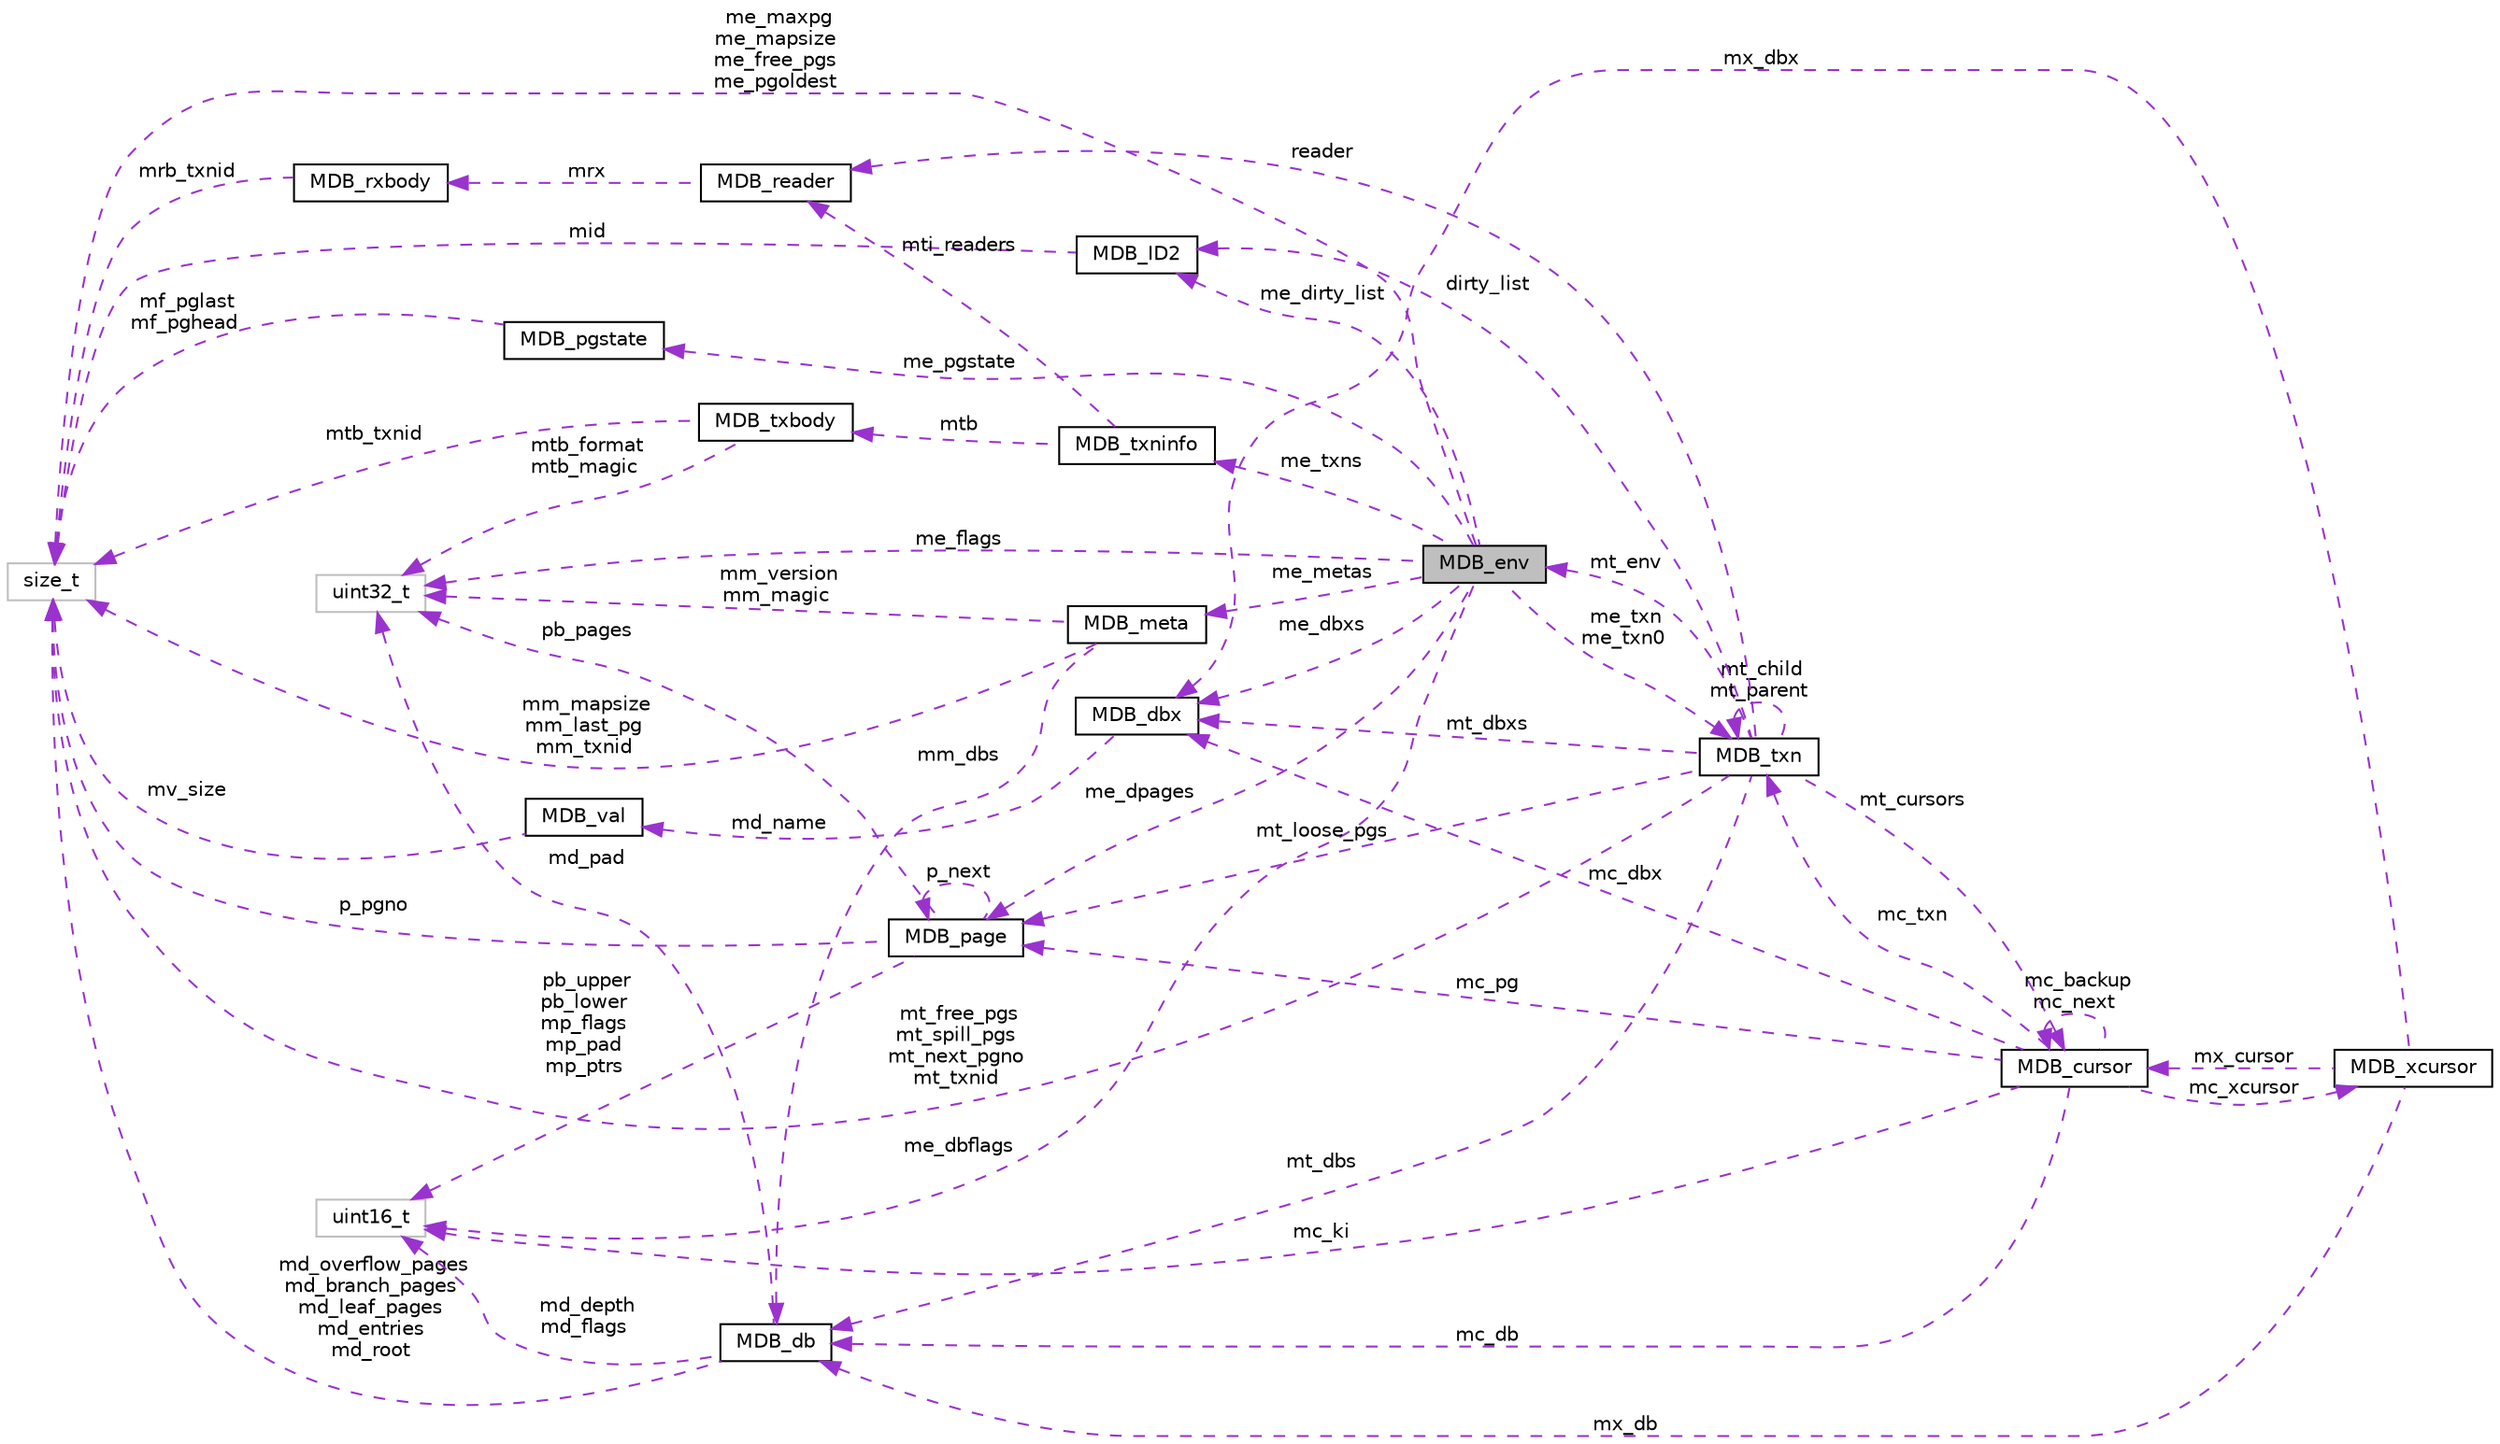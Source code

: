 digraph "MDB_env"
{
  edge [fontname="Helvetica",fontsize="10",labelfontname="Helvetica",labelfontsize="10"];
  node [fontname="Helvetica",fontsize="10",shape=record];
  rankdir="LR";
  Node1 [label="MDB_env",height=0.2,width=0.4,color="black", fillcolor="grey75", style="filled", fontcolor="black"];
  Node2 -> Node1 [dir="back",color="darkorchid3",fontsize="10",style="dashed",label=" me_flags" ,fontname="Helvetica"];
  Node2 [label="uint32_t",height=0.2,width=0.4,color="grey75", fillcolor="white", style="filled"];
  Node3 -> Node1 [dir="back",color="darkorchid3",fontsize="10",style="dashed",label=" me_dbxs" ,fontname="Helvetica"];
  Node3 [label="MDB_dbx",height=0.2,width=0.4,color="black", fillcolor="white", style="filled",URL="$struct_m_d_b__dbx.html"];
  Node4 -> Node3 [dir="back",color="darkorchid3",fontsize="10",style="dashed",label=" md_name" ,fontname="Helvetica"];
  Node4 [label="MDB_val",height=0.2,width=0.4,color="black", fillcolor="white", style="filled",URL="$struct_m_d_b__val.html",tooltip="Generic structure used for passing keys and data in and out of the database. "];
  Node5 -> Node4 [dir="back",color="darkorchid3",fontsize="10",style="dashed",label=" mv_size" ,fontname="Helvetica"];
  Node5 [label="size_t",height=0.2,width=0.4,color="grey75", fillcolor="white", style="filled"];
  Node6 -> Node1 [dir="back",color="darkorchid3",fontsize="10",style="dashed",label=" me_metas" ,fontname="Helvetica"];
  Node6 [label="MDB_meta",height=0.2,width=0.4,color="black", fillcolor="white", style="filled",URL="$struct_m_d_b__meta.html"];
  Node7 -> Node6 [dir="back",color="darkorchid3",fontsize="10",style="dashed",label=" mm_dbs" ,fontname="Helvetica"];
  Node7 [label="MDB_db",height=0.2,width=0.4,color="black", fillcolor="white", style="filled",URL="$struct_m_d_b__db.html"];
  Node2 -> Node7 [dir="back",color="darkorchid3",fontsize="10",style="dashed",label=" md_pad" ,fontname="Helvetica"];
  Node8 -> Node7 [dir="back",color="darkorchid3",fontsize="10",style="dashed",label=" md_depth\nmd_flags" ,fontname="Helvetica"];
  Node8 [label="uint16_t",height=0.2,width=0.4,color="grey75", fillcolor="white", style="filled"];
  Node5 -> Node7 [dir="back",color="darkorchid3",fontsize="10",style="dashed",label=" md_overflow_pages\nmd_branch_pages\nmd_leaf_pages\nmd_entries\nmd_root" ,fontname="Helvetica"];
  Node2 -> Node6 [dir="back",color="darkorchid3",fontsize="10",style="dashed",label=" mm_version\nmm_magic" ,fontname="Helvetica"];
  Node5 -> Node6 [dir="back",color="darkorchid3",fontsize="10",style="dashed",label=" mm_mapsize\nmm_last_pg\nmm_txnid" ,fontname="Helvetica"];
  Node8 -> Node1 [dir="back",color="darkorchid3",fontsize="10",style="dashed",label=" me_dbflags" ,fontname="Helvetica"];
  Node9 -> Node1 [dir="back",color="darkorchid3",fontsize="10",style="dashed",label=" me_txn\nme_txn0" ,fontname="Helvetica"];
  Node9 [label="MDB_txn",height=0.2,width=0.4,color="black", fillcolor="white", style="filled",URL="$struct_m_d_b__txn.html"];
  Node7 -> Node9 [dir="back",color="darkorchid3",fontsize="10",style="dashed",label=" mt_dbs" ,fontname="Helvetica"];
  Node3 -> Node9 [dir="back",color="darkorchid3",fontsize="10",style="dashed",label=" mt_dbxs" ,fontname="Helvetica"];
  Node10 -> Node9 [dir="back",color="darkorchid3",fontsize="10",style="dashed",label=" mt_cursors" ,fontname="Helvetica"];
  Node10 [label="MDB_cursor",height=0.2,width=0.4,color="black", fillcolor="white", style="filled",URL="$struct_m_d_b__cursor.html"];
  Node7 -> Node10 [dir="back",color="darkorchid3",fontsize="10",style="dashed",label=" mc_db" ,fontname="Helvetica"];
  Node3 -> Node10 [dir="back",color="darkorchid3",fontsize="10",style="dashed",label=" mc_dbx" ,fontname="Helvetica"];
  Node8 -> Node10 [dir="back",color="darkorchid3",fontsize="10",style="dashed",label=" mc_ki" ,fontname="Helvetica"];
  Node10 -> Node10 [dir="back",color="darkorchid3",fontsize="10",style="dashed",label=" mc_backup\nmc_next" ,fontname="Helvetica"];
  Node9 -> Node10 [dir="back",color="darkorchid3",fontsize="10",style="dashed",label=" mc_txn" ,fontname="Helvetica"];
  Node11 -> Node10 [dir="back",color="darkorchid3",fontsize="10",style="dashed",label=" mc_pg" ,fontname="Helvetica"];
  Node11 [label="MDB_page",height=0.2,width=0.4,color="black", fillcolor="white", style="filled",URL="$struct_m_d_b__page.html"];
  Node2 -> Node11 [dir="back",color="darkorchid3",fontsize="10",style="dashed",label=" pb_pages" ,fontname="Helvetica"];
  Node8 -> Node11 [dir="back",color="darkorchid3",fontsize="10",style="dashed",label=" pb_upper\npb_lower\nmp_flags\nmp_pad\nmp_ptrs" ,fontname="Helvetica"];
  Node11 -> Node11 [dir="back",color="darkorchid3",fontsize="10",style="dashed",label=" p_next" ,fontname="Helvetica"];
  Node5 -> Node11 [dir="back",color="darkorchid3",fontsize="10",style="dashed",label=" p_pgno" ,fontname="Helvetica"];
  Node12 -> Node10 [dir="back",color="darkorchid3",fontsize="10",style="dashed",label=" mc_xcursor" ,fontname="Helvetica"];
  Node12 [label="MDB_xcursor",height=0.2,width=0.4,color="black", fillcolor="white", style="filled",URL="$struct_m_d_b__xcursor.html"];
  Node7 -> Node12 [dir="back",color="darkorchid3",fontsize="10",style="dashed",label=" mx_db" ,fontname="Helvetica"];
  Node3 -> Node12 [dir="back",color="darkorchid3",fontsize="10",style="dashed",label=" mx_dbx" ,fontname="Helvetica"];
  Node10 -> Node12 [dir="back",color="darkorchid3",fontsize="10",style="dashed",label=" mx_cursor" ,fontname="Helvetica"];
  Node13 -> Node9 [dir="back",color="darkorchid3",fontsize="10",style="dashed",label=" reader" ,fontname="Helvetica"];
  Node13 [label="MDB_reader",height=0.2,width=0.4,color="black", fillcolor="white", style="filled",URL="$struct_m_d_b__reader.html"];
  Node14 -> Node13 [dir="back",color="darkorchid3",fontsize="10",style="dashed",label=" mrx" ,fontname="Helvetica"];
  Node14 [label="MDB_rxbody",height=0.2,width=0.4,color="black", fillcolor="white", style="filled",URL="$struct_m_d_b__rxbody.html"];
  Node5 -> Node14 [dir="back",color="darkorchid3",fontsize="10",style="dashed",label=" mrb_txnid" ,fontname="Helvetica"];
  Node9 -> Node9 [dir="back",color="darkorchid3",fontsize="10",style="dashed",label=" mt_child\nmt_parent" ,fontname="Helvetica"];
  Node15 -> Node9 [dir="back",color="darkorchid3",fontsize="10",style="dashed",label=" dirty_list" ,fontname="Helvetica"];
  Node15 [label="MDB_ID2",height=0.2,width=0.4,color="black", fillcolor="white", style="filled",URL="$struct_m_d_b___i_d2.html"];
  Node5 -> Node15 [dir="back",color="darkorchid3",fontsize="10",style="dashed",label=" mid" ,fontname="Helvetica"];
  Node11 -> Node9 [dir="back",color="darkorchid3",fontsize="10",style="dashed",label=" mt_loose_pgs" ,fontname="Helvetica"];
  Node1 -> Node9 [dir="back",color="darkorchid3",fontsize="10",style="dashed",label=" mt_env" ,fontname="Helvetica"];
  Node5 -> Node9 [dir="back",color="darkorchid3",fontsize="10",style="dashed",label=" mt_free_pgs\nmt_spill_pgs\nmt_next_pgno\nmt_txnid" ,fontname="Helvetica"];
  Node15 -> Node1 [dir="back",color="darkorchid3",fontsize="10",style="dashed",label=" me_dirty_list" ,fontname="Helvetica"];
  Node11 -> Node1 [dir="back",color="darkorchid3",fontsize="10",style="dashed",label=" me_dpages" ,fontname="Helvetica"];
  Node16 -> Node1 [dir="back",color="darkorchid3",fontsize="10",style="dashed",label=" me_txns" ,fontname="Helvetica"];
  Node16 [label="MDB_txninfo",height=0.2,width=0.4,color="black", fillcolor="white", style="filled",URL="$struct_m_d_b__txninfo.html"];
  Node13 -> Node16 [dir="back",color="darkorchid3",fontsize="10",style="dashed",label=" mti_readers" ,fontname="Helvetica"];
  Node17 -> Node16 [dir="back",color="darkorchid3",fontsize="10",style="dashed",label=" mtb" ,fontname="Helvetica"];
  Node17 [label="MDB_txbody",height=0.2,width=0.4,color="black", fillcolor="white", style="filled",URL="$struct_m_d_b__txbody.html"];
  Node2 -> Node17 [dir="back",color="darkorchid3",fontsize="10",style="dashed",label=" mtb_format\nmtb_magic" ,fontname="Helvetica"];
  Node5 -> Node17 [dir="back",color="darkorchid3",fontsize="10",style="dashed",label=" mtb_txnid" ,fontname="Helvetica"];
  Node18 -> Node1 [dir="back",color="darkorchid3",fontsize="10",style="dashed",label=" me_pgstate" ,fontname="Helvetica"];
  Node18 [label="MDB_pgstate",height=0.2,width=0.4,color="black", fillcolor="white", style="filled",URL="$struct_m_d_b__pgstate.html"];
  Node5 -> Node18 [dir="back",color="darkorchid3",fontsize="10",style="dashed",label=" mf_pglast\nmf_pghead" ,fontname="Helvetica"];
  Node5 -> Node1 [dir="back",color="darkorchid3",fontsize="10",style="dashed",label=" me_maxpg\nme_mapsize\nme_free_pgs\nme_pgoldest" ,fontname="Helvetica"];
}
